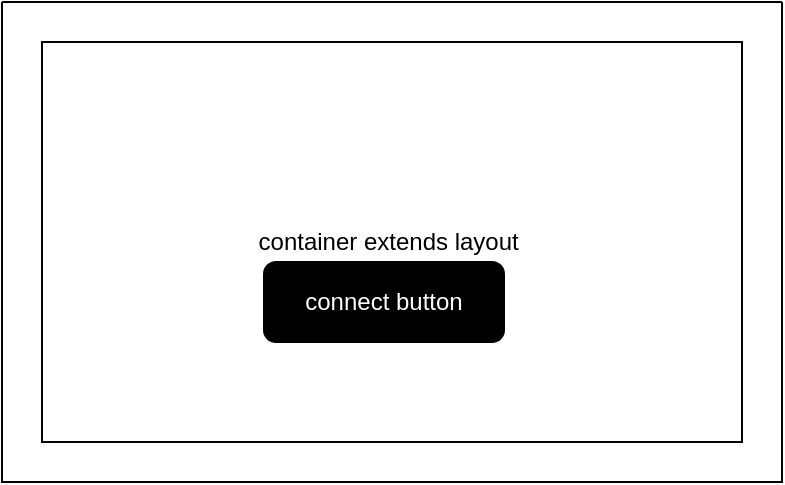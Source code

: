 <mxfile>
    <diagram id="WhuBVtGy_loXd0cWAsm7" name="Page-1">
        <mxGraphModel dx="820" dy="455" grid="1" gridSize="10" guides="1" tooltips="1" connect="1" arrows="1" fold="1" page="1" pageScale="1" pageWidth="827" pageHeight="1169" math="0" shadow="0">
            <root>
                <mxCell id="0"/>
                <mxCell id="1" parent="0"/>
                <mxCell id="3" value="" style="swimlane;startSize=0;" vertex="1" parent="1">
                    <mxGeometry x="219" y="100" width="390" height="240" as="geometry"/>
                </mxCell>
                <mxCell id="2" value="&lt;font color=&quot;#000000&quot;&gt;container extends layout&amp;nbsp;&lt;/font&gt;" style="rounded=0;whiteSpace=wrap;html=1;fillColor=#FFFFFF;" vertex="1" parent="3">
                    <mxGeometry x="20" y="20" width="350" height="200" as="geometry"/>
                </mxCell>
                <mxCell id="4" value="&lt;font color=&quot;#ffffff&quot;&gt;connect button&lt;/font&gt;" style="rounded=1;whiteSpace=wrap;html=1;fontColor=#000000;fillColor=#000000;" vertex="1" parent="3">
                    <mxGeometry x="131" y="130" width="120" height="40" as="geometry"/>
                </mxCell>
            </root>
        </mxGraphModel>
    </diagram>
</mxfile>